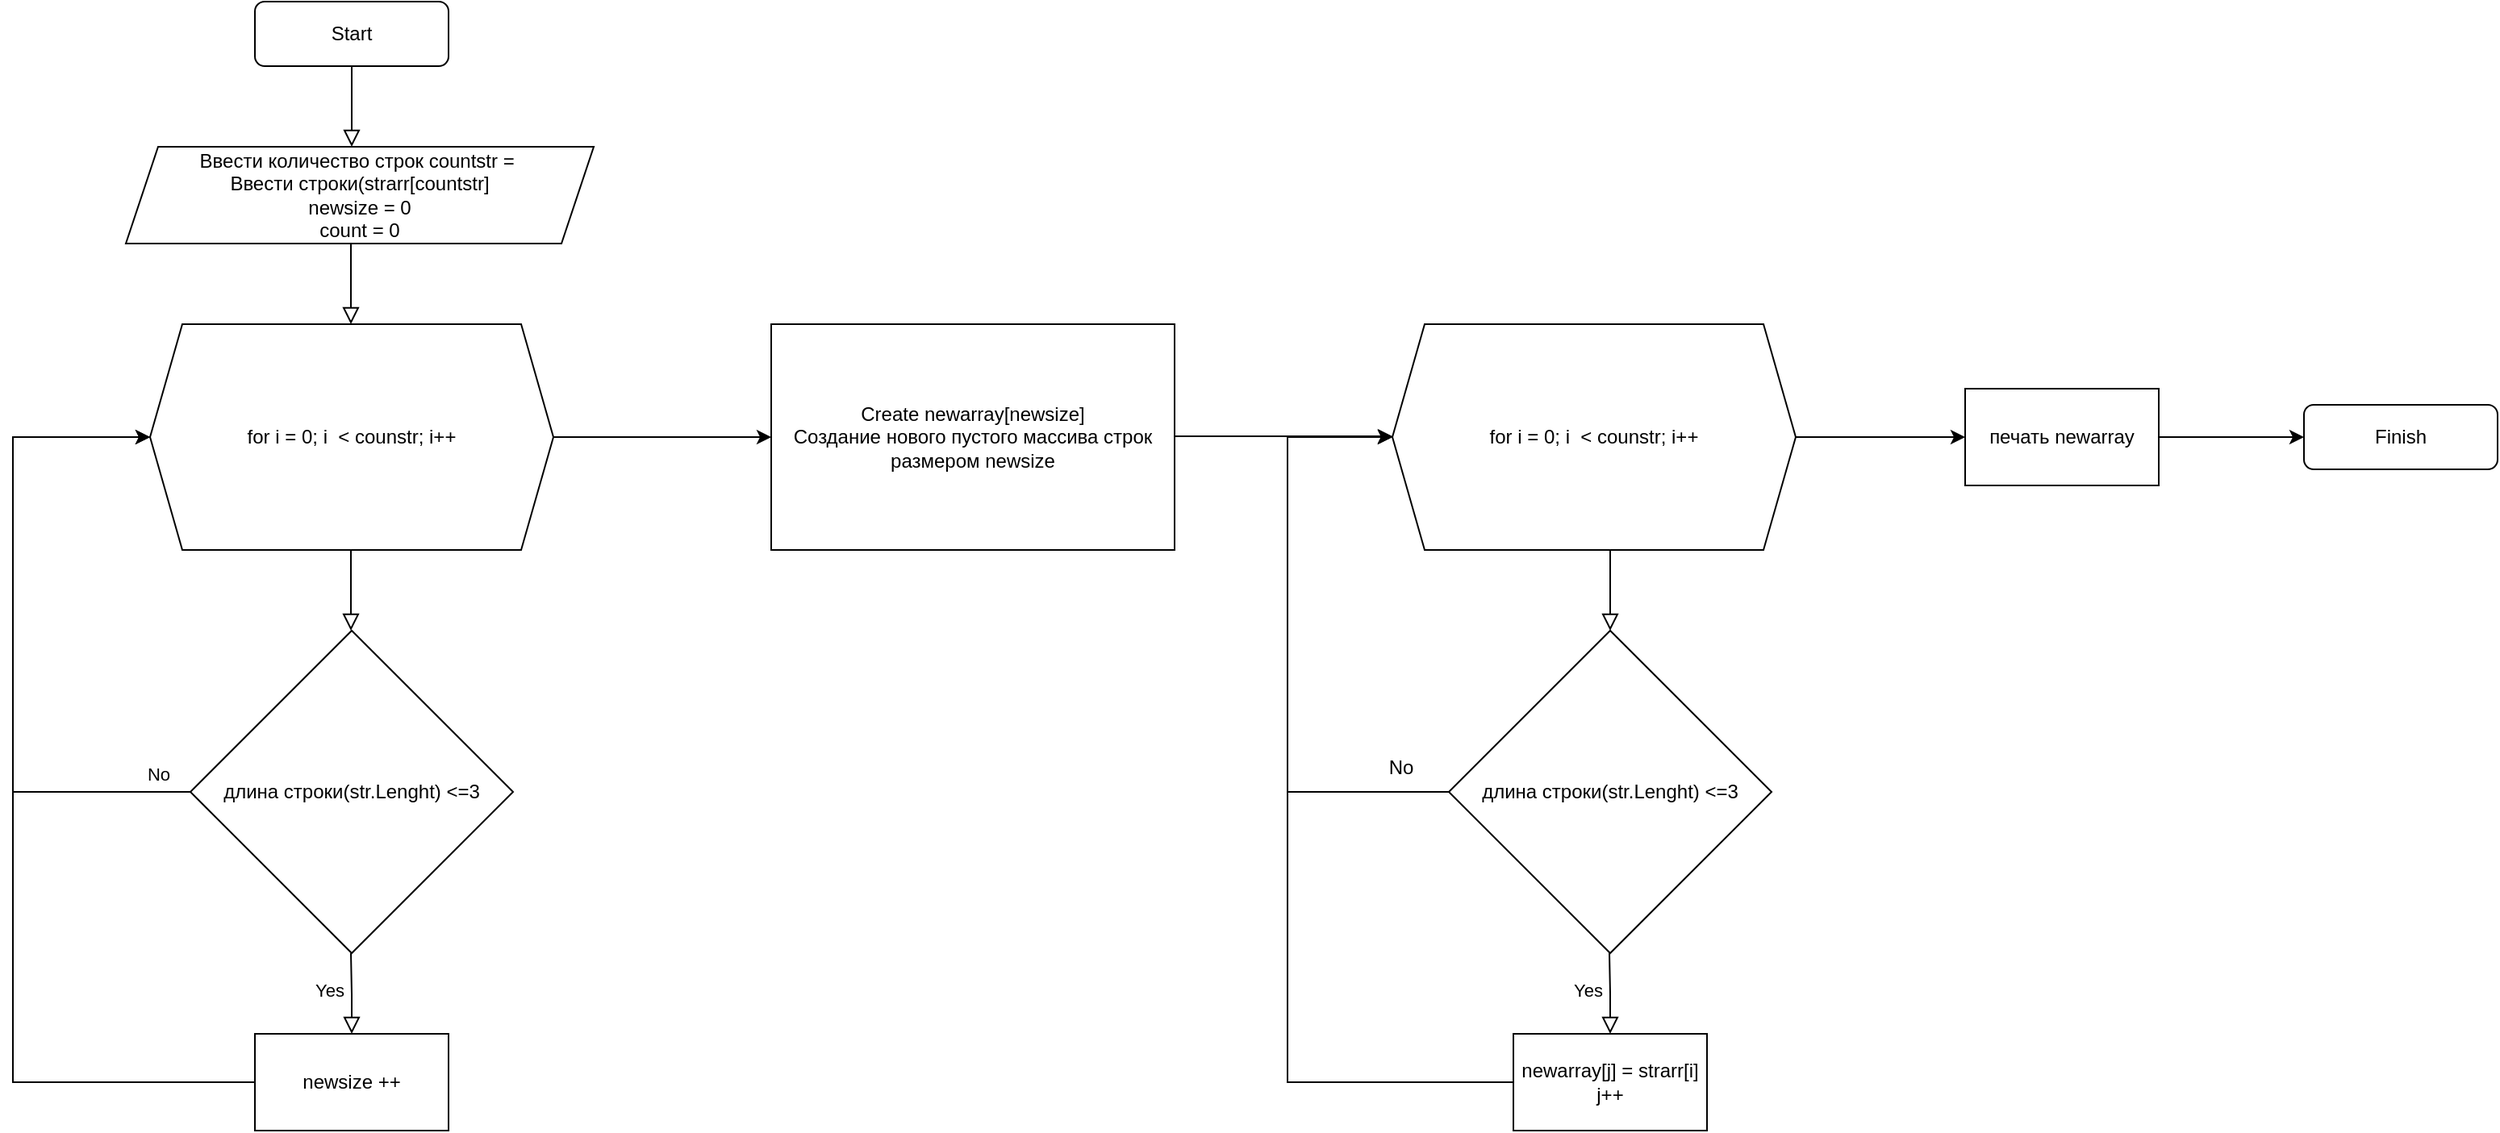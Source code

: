 <mxfile version="24.7.6">
  <diagram id="C5RBs43oDa-KdzZeNtuy" name="Page-1">
    <mxGraphModel dx="2868" dy="1566" grid="1" gridSize="10" guides="1" tooltips="1" connect="1" arrows="1" fold="1" page="1" pageScale="1" pageWidth="827" pageHeight="1169" math="0" shadow="0">
      <root>
        <mxCell id="WIyWlLk6GJQsqaUBKTNV-0" />
        <mxCell id="WIyWlLk6GJQsqaUBKTNV-1" parent="WIyWlLk6GJQsqaUBKTNV-0" />
        <mxCell id="WIyWlLk6GJQsqaUBKTNV-2" value="" style="rounded=0;html=1;jettySize=auto;orthogonalLoop=1;fontSize=11;endArrow=block;endFill=0;endSize=8;strokeWidth=1;shadow=0;labelBackgroundColor=none;edgeStyle=orthogonalEdgeStyle;" parent="WIyWlLk6GJQsqaUBKTNV-1" source="WIyWlLk6GJQsqaUBKTNV-3" edge="1">
          <mxGeometry relative="1" as="geometry">
            <mxPoint x="220" y="170" as="targetPoint" />
          </mxGeometry>
        </mxCell>
        <mxCell id="WIyWlLk6GJQsqaUBKTNV-3" value="Start" style="rounded=1;whiteSpace=wrap;html=1;fontSize=12;glass=0;strokeWidth=1;shadow=0;" parent="WIyWlLk6GJQsqaUBKTNV-1" vertex="1">
          <mxGeometry x="160" y="80" width="120" height="40" as="geometry" />
        </mxCell>
        <mxCell id="9hS4JWGVAwiqulAfsY0f-0" value="Ввести количество строк countstr =&amp;nbsp;&lt;div&gt;Ввести строки(strarr[countstr]&lt;br&gt;&lt;div&gt;newsize = 0&lt;/div&gt;&lt;/div&gt;&lt;div&gt;count = 0&lt;/div&gt;" style="shape=parallelogram;perimeter=parallelogramPerimeter;whiteSpace=wrap;html=1;fixedSize=1;" vertex="1" parent="WIyWlLk6GJQsqaUBKTNV-1">
          <mxGeometry x="80" y="170" width="290" height="60" as="geometry" />
        </mxCell>
        <mxCell id="9hS4JWGVAwiqulAfsY0f-1" value="" style="rounded=0;html=1;jettySize=auto;orthogonalLoop=1;fontSize=11;endArrow=block;endFill=0;endSize=8;strokeWidth=1;shadow=0;labelBackgroundColor=none;edgeStyle=orthogonalEdgeStyle;" edge="1" parent="WIyWlLk6GJQsqaUBKTNV-1">
          <mxGeometry relative="1" as="geometry">
            <mxPoint x="219.5" y="230" as="sourcePoint" />
            <mxPoint x="219.5" y="280" as="targetPoint" />
          </mxGeometry>
        </mxCell>
        <mxCell id="9hS4JWGVAwiqulAfsY0f-2" value="for i = 0; i&amp;nbsp; &amp;lt; counstr; i++" style="shape=hexagon;perimeter=hexagonPerimeter2;whiteSpace=wrap;html=1;fixedSize=1;" vertex="1" parent="WIyWlLk6GJQsqaUBKTNV-1">
          <mxGeometry x="95" y="280" width="250" height="140" as="geometry" />
        </mxCell>
        <mxCell id="9hS4JWGVAwiqulAfsY0f-3" value="" style="rounded=0;html=1;jettySize=auto;orthogonalLoop=1;fontSize=11;endArrow=block;endFill=0;endSize=8;strokeWidth=1;shadow=0;labelBackgroundColor=none;edgeStyle=orthogonalEdgeStyle;" edge="1" parent="WIyWlLk6GJQsqaUBKTNV-1">
          <mxGeometry relative="1" as="geometry">
            <mxPoint x="219.5" y="420" as="sourcePoint" />
            <mxPoint x="219.5" y="470" as="targetPoint" />
          </mxGeometry>
        </mxCell>
        <mxCell id="9hS4JWGVAwiqulAfsY0f-4" value="длина строки(str.Lenght) &amp;lt;=3" style="rhombus;whiteSpace=wrap;html=1;" vertex="1" parent="WIyWlLk6GJQsqaUBKTNV-1">
          <mxGeometry x="120" y="470" width="200" height="200" as="geometry" />
        </mxCell>
        <mxCell id="9hS4JWGVAwiqulAfsY0f-6" value="" style="rounded=0;html=1;jettySize=auto;orthogonalLoop=1;fontSize=11;endArrow=block;endFill=0;endSize=8;strokeWidth=1;shadow=0;labelBackgroundColor=none;edgeStyle=orthogonalEdgeStyle;" edge="1" parent="WIyWlLk6GJQsqaUBKTNV-1">
          <mxGeometry relative="1" as="geometry">
            <mxPoint x="219.5" y="670" as="sourcePoint" />
            <mxPoint x="220" y="720" as="targetPoint" />
          </mxGeometry>
        </mxCell>
        <mxCell id="9hS4JWGVAwiqulAfsY0f-7" value="Yes" style="edgeLabel;html=1;align=center;verticalAlign=middle;resizable=0;points=[];" vertex="1" connectable="0" parent="9hS4JWGVAwiqulAfsY0f-6">
          <mxGeometry x="-0.08" relative="1" as="geometry">
            <mxPoint x="-14" as="offset" />
          </mxGeometry>
        </mxCell>
        <mxCell id="9hS4JWGVAwiqulAfsY0f-8" value="" style="endArrow=classic;html=1;rounded=0;exitX=0;exitY=0.5;exitDx=0;exitDy=0;entryX=0;entryY=0.5;entryDx=0;entryDy=0;" edge="1" parent="WIyWlLk6GJQsqaUBKTNV-1" source="9hS4JWGVAwiqulAfsY0f-4" target="9hS4JWGVAwiqulAfsY0f-2">
          <mxGeometry width="50" height="50" relative="1" as="geometry">
            <mxPoint x="310" y="550" as="sourcePoint" />
            <mxPoint x="360" y="500" as="targetPoint" />
            <Array as="points">
              <mxPoint x="10" y="570" />
              <mxPoint x="10" y="350" />
            </Array>
          </mxGeometry>
        </mxCell>
        <mxCell id="9hS4JWGVAwiqulAfsY0f-10" value="newsize ++" style="rounded=0;whiteSpace=wrap;html=1;" vertex="1" parent="WIyWlLk6GJQsqaUBKTNV-1">
          <mxGeometry x="160" y="720" width="120" height="60" as="geometry" />
        </mxCell>
        <mxCell id="9hS4JWGVAwiqulAfsY0f-11" value="" style="endArrow=classic;html=1;rounded=0;exitX=0;exitY=0.5;exitDx=0;exitDy=0;entryX=0;entryY=0.5;entryDx=0;entryDy=0;" edge="1" parent="WIyWlLk6GJQsqaUBKTNV-1" source="9hS4JWGVAwiqulAfsY0f-10" target="9hS4JWGVAwiqulAfsY0f-2">
          <mxGeometry width="50" height="50" relative="1" as="geometry">
            <mxPoint x="180" y="540" as="sourcePoint" />
            <mxPoint x="230" y="490" as="targetPoint" />
            <Array as="points">
              <mxPoint x="10" y="750" />
              <mxPoint x="10" y="350" />
            </Array>
          </mxGeometry>
        </mxCell>
        <mxCell id="9hS4JWGVAwiqulAfsY0f-12" value="" style="endArrow=classic;html=1;rounded=0;exitX=1;exitY=0.5;exitDx=0;exitDy=0;" edge="1" parent="WIyWlLk6GJQsqaUBKTNV-1" source="9hS4JWGVAwiqulAfsY0f-2">
          <mxGeometry width="50" height="50" relative="1" as="geometry">
            <mxPoint x="180" y="540" as="sourcePoint" />
            <mxPoint x="480" y="350" as="targetPoint" />
          </mxGeometry>
        </mxCell>
        <mxCell id="9hS4JWGVAwiqulAfsY0f-13" value="Create newarray[newsize]&lt;div&gt;Создание нового пустого массива строк размером newsize&lt;/div&gt;" style="rounded=0;whiteSpace=wrap;html=1;" vertex="1" parent="WIyWlLk6GJQsqaUBKTNV-1">
          <mxGeometry x="480" y="280" width="250" height="140" as="geometry" />
        </mxCell>
        <mxCell id="9hS4JWGVAwiqulAfsY0f-14" value="" style="endArrow=classic;html=1;rounded=0;exitX=1;exitY=0.5;exitDx=0;exitDy=0;" edge="1" parent="WIyWlLk6GJQsqaUBKTNV-1">
          <mxGeometry width="50" height="50" relative="1" as="geometry">
            <mxPoint x="730" y="349.5" as="sourcePoint" />
            <mxPoint x="865" y="349.5" as="targetPoint" />
          </mxGeometry>
        </mxCell>
        <mxCell id="9hS4JWGVAwiqulAfsY0f-15" value="for i = 0; i&amp;nbsp; &amp;lt; counstr; i++" style="shape=hexagon;perimeter=hexagonPerimeter2;whiteSpace=wrap;html=1;fixedSize=1;" vertex="1" parent="WIyWlLk6GJQsqaUBKTNV-1">
          <mxGeometry x="865" y="280" width="250" height="140" as="geometry" />
        </mxCell>
        <mxCell id="9hS4JWGVAwiqulAfsY0f-16" value="" style="rounded=0;html=1;jettySize=auto;orthogonalLoop=1;fontSize=11;endArrow=block;endFill=0;endSize=8;strokeWidth=1;shadow=0;labelBackgroundColor=none;edgeStyle=orthogonalEdgeStyle;" edge="1" parent="WIyWlLk6GJQsqaUBKTNV-1">
          <mxGeometry relative="1" as="geometry">
            <mxPoint x="1000" y="420" as="sourcePoint" />
            <mxPoint x="1000" y="470" as="targetPoint" />
          </mxGeometry>
        </mxCell>
        <mxCell id="9hS4JWGVAwiqulAfsY0f-17" value="длина строки(str.Lenght) &amp;lt;=3" style="rhombus;whiteSpace=wrap;html=1;" vertex="1" parent="WIyWlLk6GJQsqaUBKTNV-1">
          <mxGeometry x="900" y="470" width="200" height="200" as="geometry" />
        </mxCell>
        <mxCell id="9hS4JWGVAwiqulAfsY0f-18" value="" style="rounded=0;html=1;jettySize=auto;orthogonalLoop=1;fontSize=11;endArrow=block;endFill=0;endSize=8;strokeWidth=1;shadow=0;labelBackgroundColor=none;edgeStyle=orthogonalEdgeStyle;" edge="1" parent="WIyWlLk6GJQsqaUBKTNV-1">
          <mxGeometry relative="1" as="geometry">
            <mxPoint x="999.5" y="670" as="sourcePoint" />
            <mxPoint x="1000" y="720" as="targetPoint" />
          </mxGeometry>
        </mxCell>
        <mxCell id="9hS4JWGVAwiqulAfsY0f-19" value="Yes" style="edgeLabel;html=1;align=center;verticalAlign=middle;resizable=0;points=[];" vertex="1" connectable="0" parent="9hS4JWGVAwiqulAfsY0f-18">
          <mxGeometry x="-0.08" relative="1" as="geometry">
            <mxPoint x="-14" as="offset" />
          </mxGeometry>
        </mxCell>
        <mxCell id="9hS4JWGVAwiqulAfsY0f-20" value="No" style="edgeLabel;html=1;align=center;verticalAlign=middle;resizable=0;points=[];" vertex="1" connectable="0" parent="WIyWlLk6GJQsqaUBKTNV-1">
          <mxGeometry x="99.997" y="569.999" as="geometry">
            <mxPoint y="-11" as="offset" />
          </mxGeometry>
        </mxCell>
        <mxCell id="9hS4JWGVAwiqulAfsY0f-21" value="newarray[j] = strarr[i]&lt;div&gt;j++&lt;/div&gt;" style="rounded=0;whiteSpace=wrap;html=1;" vertex="1" parent="WIyWlLk6GJQsqaUBKTNV-1">
          <mxGeometry x="940" y="720" width="120" height="60" as="geometry" />
        </mxCell>
        <mxCell id="9hS4JWGVAwiqulAfsY0f-22" value="" style="endArrow=classic;html=1;rounded=0;exitX=0;exitY=0.5;exitDx=0;exitDy=0;entryX=0;entryY=0.5;entryDx=0;entryDy=0;" edge="1" parent="WIyWlLk6GJQsqaUBKTNV-1" source="9hS4JWGVAwiqulAfsY0f-21" target="9hS4JWGVAwiqulAfsY0f-15">
          <mxGeometry width="50" height="50" relative="1" as="geometry">
            <mxPoint x="865" y="730" as="sourcePoint" />
            <mxPoint x="915" y="680" as="targetPoint" />
            <Array as="points">
              <mxPoint x="800" y="750" />
              <mxPoint x="800" y="350" />
            </Array>
          </mxGeometry>
        </mxCell>
        <mxCell id="9hS4JWGVAwiqulAfsY0f-23" value="" style="endArrow=classic;html=1;rounded=0;exitX=0;exitY=0.5;exitDx=0;exitDy=0;entryX=0;entryY=0.5;entryDx=0;entryDy=0;" edge="1" parent="WIyWlLk6GJQsqaUBKTNV-1" source="9hS4JWGVAwiqulAfsY0f-17" target="9hS4JWGVAwiqulAfsY0f-15">
          <mxGeometry width="50" height="50" relative="1" as="geometry">
            <mxPoint x="900" y="610" as="sourcePoint" />
            <mxPoint x="860" y="350" as="targetPoint" />
            <Array as="points">
              <mxPoint x="800" y="570" />
              <mxPoint x="800" y="350" />
            </Array>
          </mxGeometry>
        </mxCell>
        <mxCell id="9hS4JWGVAwiqulAfsY0f-24" value="No" style="text;html=1;align=center;verticalAlign=middle;resizable=0;points=[];autosize=1;strokeColor=none;fillColor=none;" vertex="1" parent="WIyWlLk6GJQsqaUBKTNV-1">
          <mxGeometry x="850" y="540" width="40" height="30" as="geometry" />
        </mxCell>
        <mxCell id="9hS4JWGVAwiqulAfsY0f-25" value="" style="endArrow=classic;html=1;rounded=0;exitX=1;exitY=0.5;exitDx=0;exitDy=0;" edge="1" parent="WIyWlLk6GJQsqaUBKTNV-1" source="9hS4JWGVAwiqulAfsY0f-15">
          <mxGeometry width="50" height="50" relative="1" as="geometry">
            <mxPoint x="900" y="610" as="sourcePoint" />
            <mxPoint x="1220" y="350" as="targetPoint" />
          </mxGeometry>
        </mxCell>
        <mxCell id="9hS4JWGVAwiqulAfsY0f-26" value="печать newarray" style="rounded=0;whiteSpace=wrap;html=1;" vertex="1" parent="WIyWlLk6GJQsqaUBKTNV-1">
          <mxGeometry x="1220" y="320" width="120" height="60" as="geometry" />
        </mxCell>
        <mxCell id="9hS4JWGVAwiqulAfsY0f-27" value="" style="endArrow=classic;html=1;rounded=0;exitX=1;exitY=0.5;exitDx=0;exitDy=0;" edge="1" parent="WIyWlLk6GJQsqaUBKTNV-1" source="9hS4JWGVAwiqulAfsY0f-26">
          <mxGeometry width="50" height="50" relative="1" as="geometry">
            <mxPoint x="900" y="610" as="sourcePoint" />
            <mxPoint x="1430" y="350" as="targetPoint" />
          </mxGeometry>
        </mxCell>
        <mxCell id="9hS4JWGVAwiqulAfsY0f-28" value="Finish" style="rounded=1;whiteSpace=wrap;html=1;fontSize=12;glass=0;strokeWidth=1;shadow=0;" vertex="1" parent="WIyWlLk6GJQsqaUBKTNV-1">
          <mxGeometry x="1430" y="330" width="120" height="40" as="geometry" />
        </mxCell>
      </root>
    </mxGraphModel>
  </diagram>
</mxfile>
